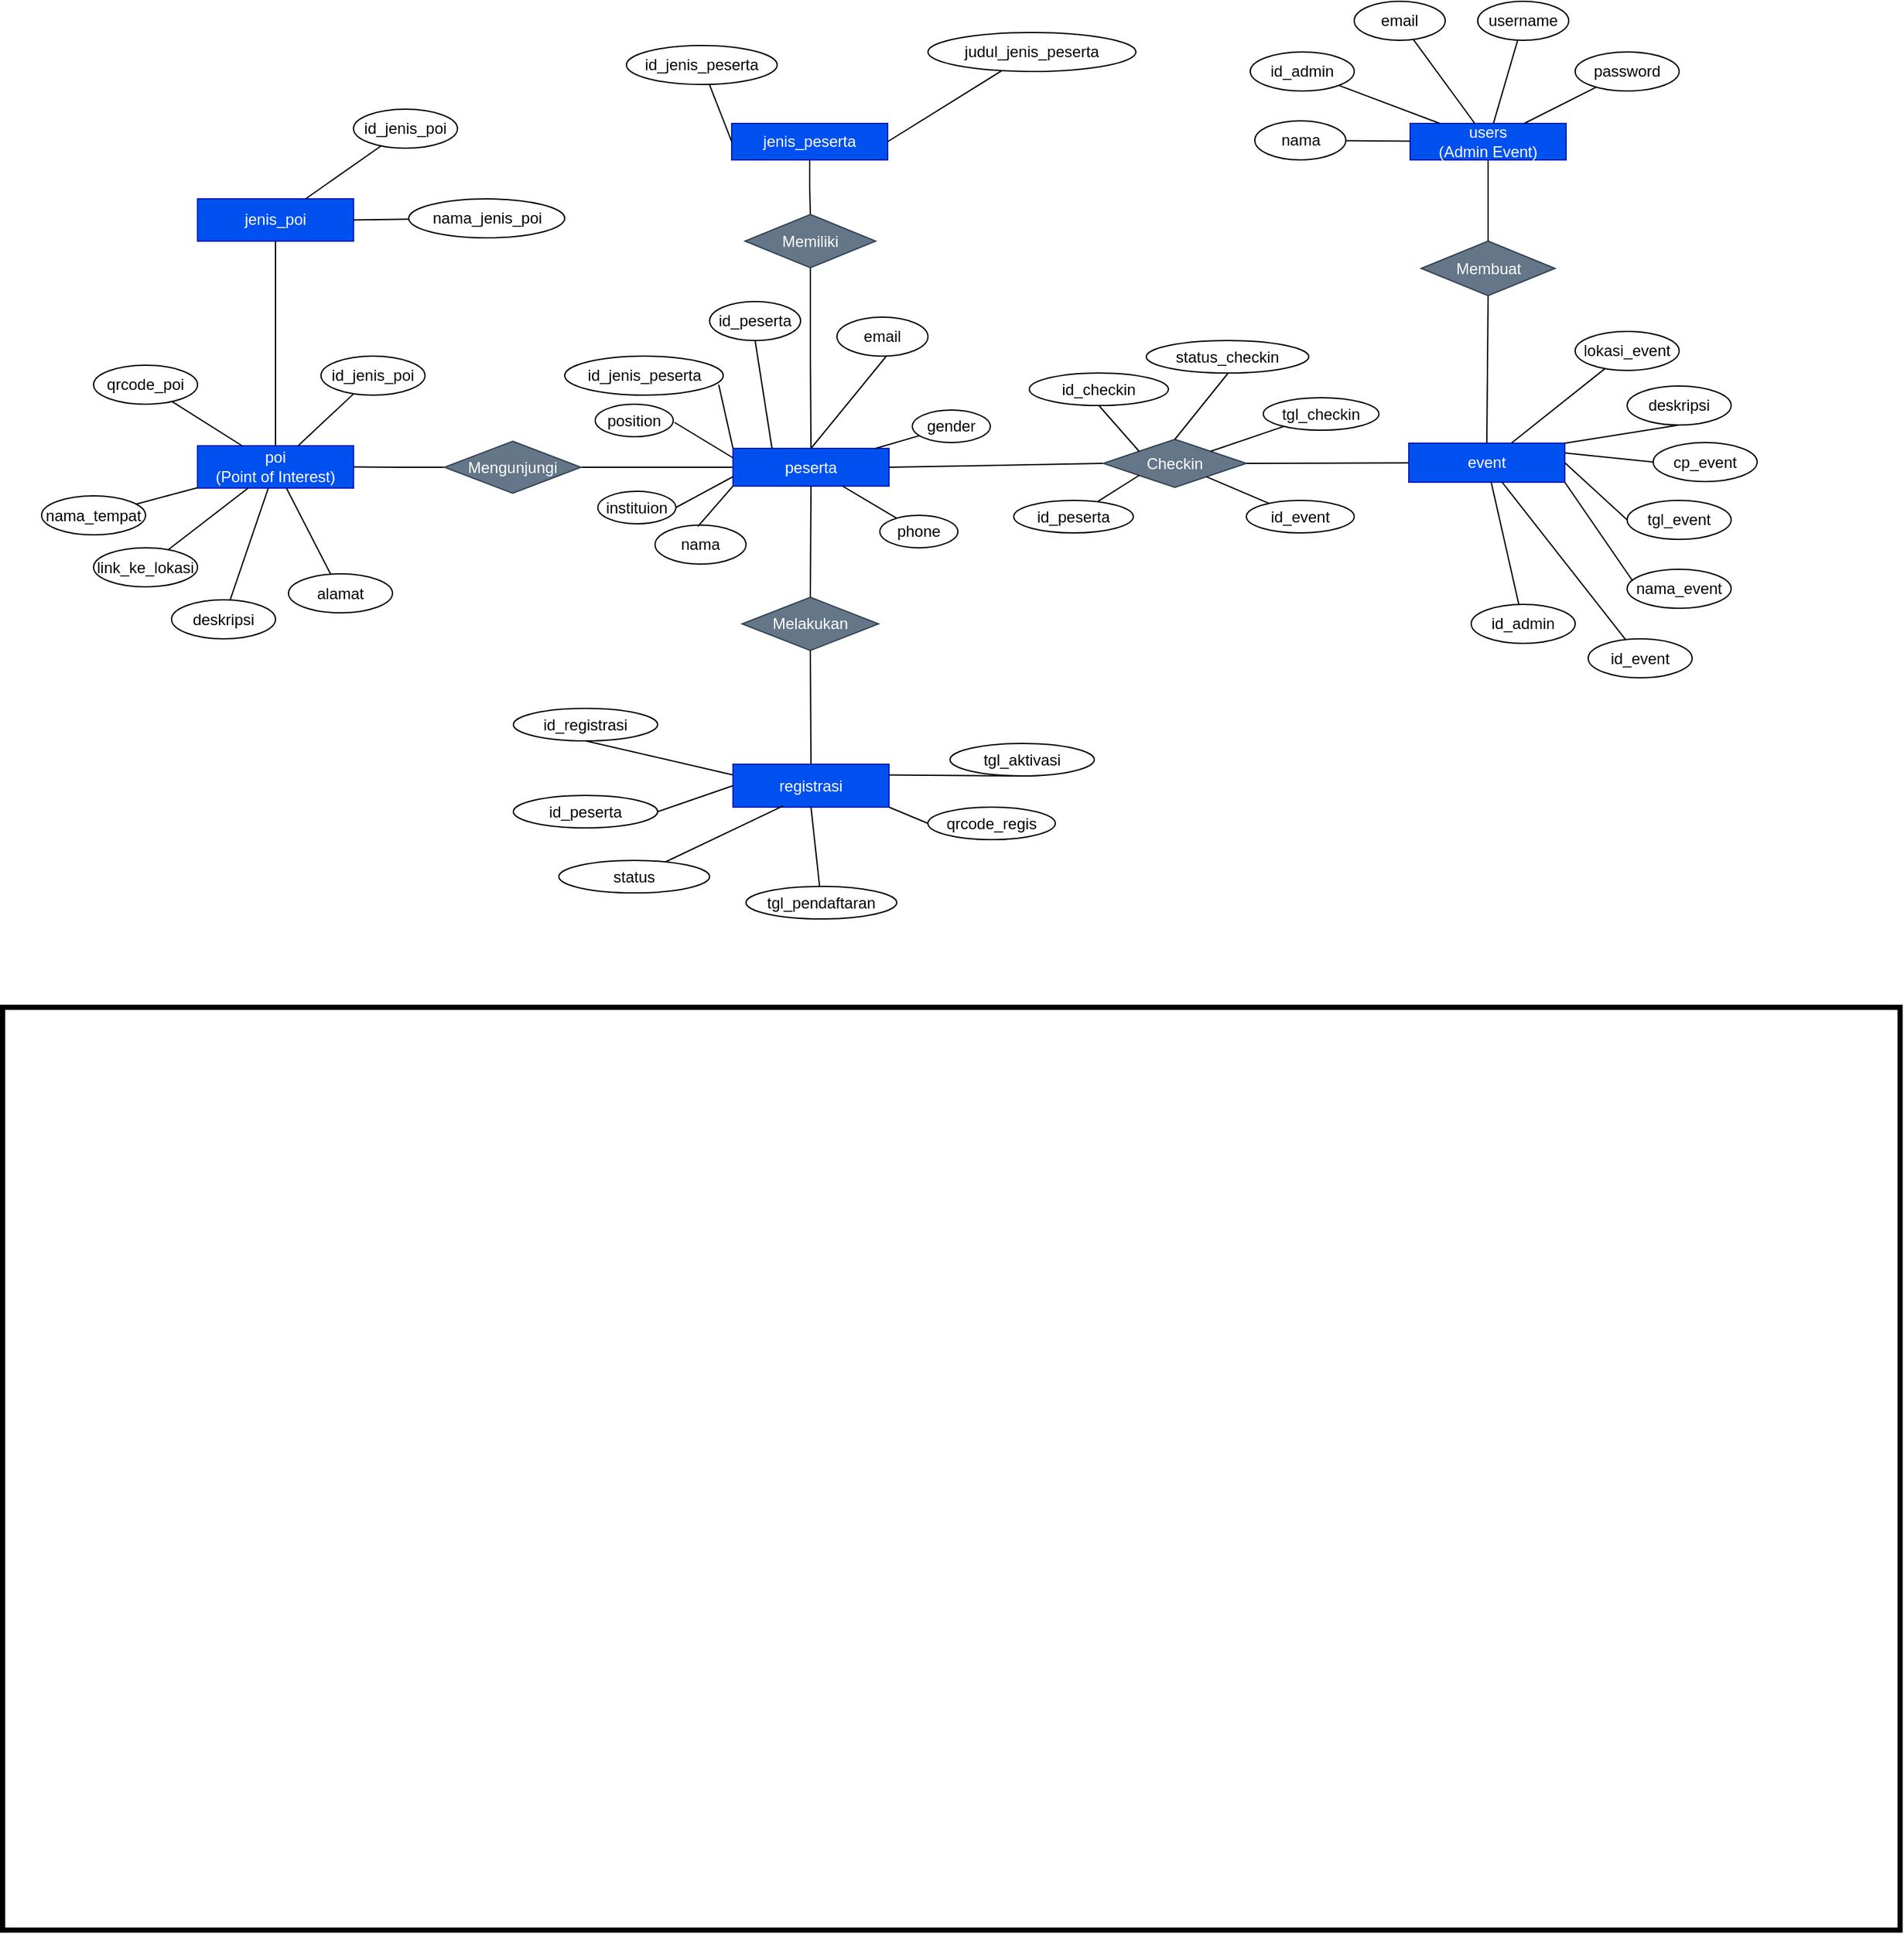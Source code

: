<mxfile version="28.0.7">
  <diagram name="Page-1" id="OKyLxdBVDZKnVGsT_s5w">
    <mxGraphModel dx="2264" dy="150" grid="1" gridSize="10" guides="1" tooltips="1" connect="1" arrows="1" fold="1" page="1" pageScale="1" pageWidth="850" pageHeight="1100" math="0" shadow="0">
      <root>
        <mxCell id="0" />
        <mxCell id="1" parent="0" />
        <mxCell id="aQkHbzhZn3qy7GX3IeXV-211" style="edgeStyle=orthogonalEdgeStyle;rounded=0;orthogonalLoop=1;jettySize=auto;html=1;entryX=1;entryY=0.5;entryDx=0;entryDy=0;endArrow=none;endFill=0;" parent="1" source="aQkHbzhZn3qy7GX3IeXV-92" target="aQkHbzhZn3qy7GX3IeXV-210" edge="1">
          <mxGeometry relative="1" as="geometry" />
        </mxCell>
        <mxCell id="aQkHbzhZn3qy7GX3IeXV-92" value="peserta" style="rounded=0;whiteSpace=wrap;html=1;fillColor=#0050ef;fontColor=#ffffff;strokeColor=#001DBC;" parent="1" vertex="1">
          <mxGeometry x="-188" y="1520" width="120" height="29" as="geometry" />
        </mxCell>
        <mxCell id="aQkHbzhZn3qy7GX3IeXV-93" value="registrasi" style="rounded=0;whiteSpace=wrap;html=1;fillColor=#0050ef;fontColor=#ffffff;strokeColor=#001DBC;" parent="1" vertex="1">
          <mxGeometry x="-188" y="1763" width="120" height="33" as="geometry" />
        </mxCell>
        <mxCell id="aQkHbzhZn3qy7GX3IeXV-94" value="" style="endArrow=none;html=1;rounded=0;entryX=0;entryY=0.5;entryDx=0;entryDy=0;exitX=1;exitY=0.5;exitDx=0;exitDy=0;" parent="1" source="aQkHbzhZn3qy7GX3IeXV-92" target="aQkHbzhZn3qy7GX3IeXV-101" edge="1">
          <mxGeometry width="50" height="50" relative="1" as="geometry">
            <mxPoint x="-68" y="1519" as="sourcePoint" />
            <mxPoint x="9" y="1512" as="targetPoint" />
          </mxGeometry>
        </mxCell>
        <mxCell id="aQkHbzhZn3qy7GX3IeXV-95" value="id_peserta" style="ellipse;whiteSpace=wrap;html=1;" parent="1" vertex="1">
          <mxGeometry x="-206" y="1407" width="70" height="30" as="geometry" />
        </mxCell>
        <mxCell id="aQkHbzhZn3qy7GX3IeXV-96" value="nama" style="ellipse;whiteSpace=wrap;html=1;" parent="1" vertex="1">
          <mxGeometry x="-248" y="1579" width="70" height="30" as="geometry" />
        </mxCell>
        <mxCell id="aQkHbzhZn3qy7GX3IeXV-97" value="email" style="ellipse;whiteSpace=wrap;html=1;" parent="1" vertex="1">
          <mxGeometry x="-108" y="1419" width="70" height="30" as="geometry" />
        </mxCell>
        <mxCell id="aQkHbzhZn3qy7GX3IeXV-98" value="" style="endArrow=none;html=1;rounded=0;exitX=0.25;exitY=0;exitDx=0;exitDy=0;entryX=0.5;entryY=1;entryDx=0;entryDy=0;" parent="1" source="aQkHbzhZn3qy7GX3IeXV-92" target="aQkHbzhZn3qy7GX3IeXV-95" edge="1">
          <mxGeometry width="50" height="50" relative="1" as="geometry">
            <mxPoint x="-238" y="1499" as="sourcePoint" />
            <mxPoint x="-188" y="1449" as="targetPoint" />
          </mxGeometry>
        </mxCell>
        <mxCell id="aQkHbzhZn3qy7GX3IeXV-100" value="" style="endArrow=none;html=1;rounded=0;exitX=0.5;exitY=0;exitDx=0;exitDy=0;" parent="1" source="aQkHbzhZn3qy7GX3IeXV-92" edge="1">
          <mxGeometry width="50" height="50" relative="1" as="geometry">
            <mxPoint x="-110" y="1489" as="sourcePoint" />
            <mxPoint x="-70" y="1449" as="targetPoint" />
          </mxGeometry>
        </mxCell>
        <mxCell id="aQkHbzhZn3qy7GX3IeXV-101" value="Checkin" style="rhombus;whiteSpace=wrap;html=1;fillColor=#647687;fontColor=#ffffff;strokeColor=#314354;" parent="1" vertex="1">
          <mxGeometry x="97" y="1513" width="110" height="37" as="geometry" />
        </mxCell>
        <mxCell id="aQkHbzhZn3qy7GX3IeXV-102" value="event" style="rounded=0;whiteSpace=wrap;html=1;fillColor=#0050ef;fontColor=#ffffff;strokeColor=#001DBC;" parent="1" vertex="1">
          <mxGeometry x="332" y="1516" width="120" height="30" as="geometry" />
        </mxCell>
        <mxCell id="aQkHbzhZn3qy7GX3IeXV-103" value="instituion" style="ellipse;whiteSpace=wrap;html=1;" parent="1" vertex="1">
          <mxGeometry x="-292" y="1553" width="60" height="25" as="geometry" />
        </mxCell>
        <mxCell id="aQkHbzhZn3qy7GX3IeXV-104" value="position" style="ellipse;whiteSpace=wrap;html=1;" parent="1" vertex="1">
          <mxGeometry x="-294" y="1486" width="60" height="25" as="geometry" />
        </mxCell>
        <mxCell id="aQkHbzhZn3qy7GX3IeXV-105" value="Membuat" style="rhombus;whiteSpace=wrap;html=1;fillColor=#647687;fontColor=#ffffff;strokeColor=#314354;" parent="1" vertex="1">
          <mxGeometry x="341.5" y="1360.5" width="103" height="42" as="geometry" />
        </mxCell>
        <mxCell id="aQkHbzhZn3qy7GX3IeXV-177" style="rounded=0;orthogonalLoop=1;jettySize=auto;html=1;endArrow=none;endFill=0;" parent="1" source="aQkHbzhZn3qy7GX3IeXV-106" target="aQkHbzhZn3qy7GX3IeXV-102" edge="1">
          <mxGeometry relative="1" as="geometry" />
        </mxCell>
        <mxCell id="aQkHbzhZn3qy7GX3IeXV-106" value="id_event" style="ellipse;whiteSpace=wrap;html=1;" parent="1" vertex="1">
          <mxGeometry x="470" y="1666.5" width="80" height="30" as="geometry" />
        </mxCell>
        <mxCell id="aQkHbzhZn3qy7GX3IeXV-107" value="nama_event" style="ellipse;whiteSpace=wrap;html=1;" parent="1" vertex="1">
          <mxGeometry x="500" y="1613" width="80" height="30" as="geometry" />
        </mxCell>
        <mxCell id="aQkHbzhZn3qy7GX3IeXV-108" value="tgl_event" style="ellipse;whiteSpace=wrap;html=1;" parent="1" vertex="1">
          <mxGeometry x="500" y="1560" width="80" height="30" as="geometry" />
        </mxCell>
        <mxCell id="aQkHbzhZn3qy7GX3IeXV-180" style="rounded=0;orthogonalLoop=1;jettySize=auto;html=1;endArrow=none;endFill=0;" parent="1" source="aQkHbzhZn3qy7GX3IeXV-109" target="aQkHbzhZn3qy7GX3IeXV-102" edge="1">
          <mxGeometry relative="1" as="geometry" />
        </mxCell>
        <mxCell id="aQkHbzhZn3qy7GX3IeXV-109" value="lokasi_event" style="ellipse;whiteSpace=wrap;html=1;" parent="1" vertex="1">
          <mxGeometry x="460" y="1430" width="80" height="30" as="geometry" />
        </mxCell>
        <mxCell id="aQkHbzhZn3qy7GX3IeXV-110" value="deskripsi" style="ellipse;whiteSpace=wrap;html=1;" parent="1" vertex="1">
          <mxGeometry x="500" y="1472" width="80" height="30" as="geometry" />
        </mxCell>
        <mxCell id="aQkHbzhZn3qy7GX3IeXV-111" value="cp_event" style="ellipse;whiteSpace=wrap;html=1;" parent="1" vertex="1">
          <mxGeometry x="520" y="1515.5" width="80" height="30" as="geometry" />
        </mxCell>
        <mxCell id="aQkHbzhZn3qy7GX3IeXV-112" value="" style="endArrow=none;html=1;rounded=0;entryX=0.5;entryY=1;entryDx=0;entryDy=0;exitX=1;exitY=0;exitDx=0;exitDy=0;" parent="1" source="aQkHbzhZn3qy7GX3IeXV-102" target="aQkHbzhZn3qy7GX3IeXV-110" edge="1">
          <mxGeometry width="50" height="50" relative="1" as="geometry">
            <mxPoint x="437" y="1524" as="sourcePoint" />
            <mxPoint x="487" y="1474" as="targetPoint" />
          </mxGeometry>
        </mxCell>
        <mxCell id="aQkHbzhZn3qy7GX3IeXV-191" style="rounded=0;orthogonalLoop=1;jettySize=auto;html=1;endArrow=none;endFill=0;" parent="1" source="aQkHbzhZn3qy7GX3IeXV-113" target="aQkHbzhZn3qy7GX3IeXV-92" edge="1">
          <mxGeometry relative="1" as="geometry" />
        </mxCell>
        <mxCell id="aQkHbzhZn3qy7GX3IeXV-113" value="gender" style="ellipse;whiteSpace=wrap;html=1;" parent="1" vertex="1">
          <mxGeometry x="-50" y="1490.5" width="60" height="25" as="geometry" />
        </mxCell>
        <mxCell id="aQkHbzhZn3qy7GX3IeXV-114" value="tgl_aktivasi" style="ellipse;whiteSpace=wrap;html=1;" parent="1" vertex="1">
          <mxGeometry x="-21" y="1747" width="111" height="25" as="geometry" />
        </mxCell>
        <mxCell id="aQkHbzhZn3qy7GX3IeXV-208" style="rounded=0;orthogonalLoop=1;jettySize=auto;html=1;endArrow=none;endFill=0;" parent="1" source="aQkHbzhZn3qy7GX3IeXV-115" target="aQkHbzhZn3qy7GX3IeXV-92" edge="1">
          <mxGeometry relative="1" as="geometry" />
        </mxCell>
        <mxCell id="aQkHbzhZn3qy7GX3IeXV-115" value="phone" style="ellipse;whiteSpace=wrap;html=1;" parent="1" vertex="1">
          <mxGeometry x="-75" y="1571.5" width="60" height="25" as="geometry" />
        </mxCell>
        <mxCell id="aQkHbzhZn3qy7GX3IeXV-116" value="" style="endArrow=none;html=1;rounded=0;exitX=1;exitY=0.25;exitDx=0;exitDy=0;entryX=0.5;entryY=1;entryDx=0;entryDy=0;" parent="1" source="aQkHbzhZn3qy7GX3IeXV-93" target="aQkHbzhZn3qy7GX3IeXV-114" edge="1">
          <mxGeometry width="50" height="50" relative="1" as="geometry">
            <mxPoint x="-74" y="1890" as="sourcePoint" />
            <mxPoint x="-24" y="1840" as="targetPoint" />
          </mxGeometry>
        </mxCell>
        <mxCell id="aQkHbzhZn3qy7GX3IeXV-176" style="edgeStyle=orthogonalEdgeStyle;rounded=0;orthogonalLoop=1;jettySize=auto;html=1;endArrow=none;endFill=0;" parent="1" source="aQkHbzhZn3qy7GX3IeXV-117" target="aQkHbzhZn3qy7GX3IeXV-105" edge="1">
          <mxGeometry relative="1" as="geometry" />
        </mxCell>
        <mxCell id="aQkHbzhZn3qy7GX3IeXV-117" value="users&lt;br&gt;(Admin Event)" style="rounded=0;whiteSpace=wrap;html=1;fillColor=#0050ef;fontColor=#ffffff;strokeColor=#001DBC;" parent="1" vertex="1">
          <mxGeometry x="333" y="1270" width="120" height="28" as="geometry" />
        </mxCell>
        <mxCell id="aQkHbzhZn3qy7GX3IeXV-188" style="rounded=0;orthogonalLoop=1;jettySize=auto;html=1;endArrow=none;endFill=0;" parent="1" source="aQkHbzhZn3qy7GX3IeXV-118" target="aQkHbzhZn3qy7GX3IeXV-117" edge="1">
          <mxGeometry relative="1" as="geometry" />
        </mxCell>
        <mxCell id="aQkHbzhZn3qy7GX3IeXV-118" value="id_admin" style="ellipse;whiteSpace=wrap;html=1;" parent="1" vertex="1">
          <mxGeometry x="210" y="1215" width="80" height="30" as="geometry" />
        </mxCell>
        <mxCell id="aQkHbzhZn3qy7GX3IeXV-186" style="rounded=0;orthogonalLoop=1;jettySize=auto;html=1;endArrow=none;endFill=0;" parent="1" source="aQkHbzhZn3qy7GX3IeXV-119" target="aQkHbzhZn3qy7GX3IeXV-117" edge="1">
          <mxGeometry relative="1" as="geometry" />
        </mxCell>
        <mxCell id="aQkHbzhZn3qy7GX3IeXV-119" value="username" style="ellipse;whiteSpace=wrap;html=1;" parent="1" vertex="1">
          <mxGeometry x="385" y="1176" width="70" height="30" as="geometry" />
        </mxCell>
        <mxCell id="aQkHbzhZn3qy7GX3IeXV-185" style="rounded=0;orthogonalLoop=1;jettySize=auto;html=1;endArrow=none;endFill=0;" parent="1" source="aQkHbzhZn3qy7GX3IeXV-120" target="aQkHbzhZn3qy7GX3IeXV-117" edge="1">
          <mxGeometry relative="1" as="geometry" />
        </mxCell>
        <mxCell id="aQkHbzhZn3qy7GX3IeXV-120" value="password" style="ellipse;whiteSpace=wrap;html=1;" parent="1" vertex="1">
          <mxGeometry x="460" y="1215" width="80" height="30" as="geometry" />
        </mxCell>
        <mxCell id="aQkHbzhZn3qy7GX3IeXV-189" style="rounded=0;orthogonalLoop=1;jettySize=auto;html=1;endArrow=none;endFill=0;" parent="1" source="aQkHbzhZn3qy7GX3IeXV-121" target="aQkHbzhZn3qy7GX3IeXV-117" edge="1">
          <mxGeometry relative="1" as="geometry" />
        </mxCell>
        <mxCell id="aQkHbzhZn3qy7GX3IeXV-121" value="nama" style="ellipse;whiteSpace=wrap;html=1;" parent="1" vertex="1">
          <mxGeometry x="213.5" y="1268" width="70" height="30" as="geometry" />
        </mxCell>
        <mxCell id="aQkHbzhZn3qy7GX3IeXV-187" style="rounded=0;orthogonalLoop=1;jettySize=auto;html=1;endArrow=none;endFill=0;" parent="1" source="aQkHbzhZn3qy7GX3IeXV-122" target="aQkHbzhZn3qy7GX3IeXV-117" edge="1">
          <mxGeometry relative="1" as="geometry" />
        </mxCell>
        <mxCell id="aQkHbzhZn3qy7GX3IeXV-122" value="email" style="ellipse;whiteSpace=wrap;html=1;" parent="1" vertex="1">
          <mxGeometry x="290" y="1176" width="70" height="30" as="geometry" />
        </mxCell>
        <mxCell id="aQkHbzhZn3qy7GX3IeXV-128" value="" style="endArrow=none;html=1;rounded=0;entryX=0;entryY=0.5;entryDx=0;entryDy=0;exitX=1;exitY=0.5;exitDx=0;exitDy=0;" parent="1" source="aQkHbzhZn3qy7GX3IeXV-102" target="aQkHbzhZn3qy7GX3IeXV-108" edge="1">
          <mxGeometry width="50" height="50" relative="1" as="geometry">
            <mxPoint x="468" y="1494" as="sourcePoint" />
            <mxPoint x="518" y="1444" as="targetPoint" />
          </mxGeometry>
        </mxCell>
        <mxCell id="aQkHbzhZn3qy7GX3IeXV-129" value="" style="endArrow=none;html=1;rounded=0;entryX=0;entryY=0.5;entryDx=0;entryDy=0;exitX=1;exitY=0.25;exitDx=0;exitDy=0;" parent="1" source="aQkHbzhZn3qy7GX3IeXV-102" target="aQkHbzhZn3qy7GX3IeXV-111" edge="1">
          <mxGeometry width="50" height="50" relative="1" as="geometry">
            <mxPoint x="464" y="1494" as="sourcePoint" />
            <mxPoint x="514" y="1444" as="targetPoint" />
          </mxGeometry>
        </mxCell>
        <mxCell id="aQkHbzhZn3qy7GX3IeXV-131" value="qrcode_regis" style="ellipse;whiteSpace=wrap;html=1;" parent="1" vertex="1">
          <mxGeometry x="-38" y="1796" width="98" height="25" as="geometry" />
        </mxCell>
        <mxCell id="aQkHbzhZn3qy7GX3IeXV-181" style="rounded=0;orthogonalLoop=1;jettySize=auto;html=1;entryX=0;entryY=1;entryDx=0;entryDy=0;endArrow=none;endFill=0;" parent="1" source="aQkHbzhZn3qy7GX3IeXV-132" target="aQkHbzhZn3qy7GX3IeXV-101" edge="1">
          <mxGeometry relative="1" as="geometry" />
        </mxCell>
        <mxCell id="aQkHbzhZn3qy7GX3IeXV-132" value="id_peserta" style="ellipse;whiteSpace=wrap;html=1;" parent="1" vertex="1">
          <mxGeometry x="28" y="1560" width="92" height="25" as="geometry" />
        </mxCell>
        <mxCell id="aQkHbzhZn3qy7GX3IeXV-182" style="rounded=0;orthogonalLoop=1;jettySize=auto;html=1;endArrow=none;endFill=0;" parent="1" source="aQkHbzhZn3qy7GX3IeXV-133" target="aQkHbzhZn3qy7GX3IeXV-101" edge="1">
          <mxGeometry relative="1" as="geometry" />
        </mxCell>
        <mxCell id="aQkHbzhZn3qy7GX3IeXV-133" value="id_event" style="ellipse;whiteSpace=wrap;html=1;" parent="1" vertex="1">
          <mxGeometry x="207" y="1560" width="83" height="25" as="geometry" />
        </mxCell>
        <mxCell id="aQkHbzhZn3qy7GX3IeXV-134" value="id_checkin" style="ellipse;whiteSpace=wrap;html=1;" parent="1" vertex="1">
          <mxGeometry x="40" y="1462" width="107" height="25" as="geometry" />
        </mxCell>
        <mxCell id="aQkHbzhZn3qy7GX3IeXV-135" value="id_jenis_peserta" style="ellipse;whiteSpace=wrap;html=1;" parent="1" vertex="1">
          <mxGeometry x="-317.5" y="1449" width="122" height="30" as="geometry" />
        </mxCell>
        <mxCell id="aQkHbzhZn3qy7GX3IeXV-172" style="edgeStyle=orthogonalEdgeStyle;rounded=0;orthogonalLoop=1;jettySize=auto;html=1;entryX=0.5;entryY=0;entryDx=0;entryDy=0;endArrow=none;endFill=0;" parent="1" source="aQkHbzhZn3qy7GX3IeXV-136" target="aQkHbzhZn3qy7GX3IeXV-143" edge="1">
          <mxGeometry relative="1" as="geometry" />
        </mxCell>
        <mxCell id="aQkHbzhZn3qy7GX3IeXV-136" value="jenis_peserta" style="rounded=0;whiteSpace=wrap;html=1;fillColor=#0050ef;fontColor=#ffffff;strokeColor=#001DBC;" parent="1" vertex="1">
          <mxGeometry x="-189" y="1270" width="120" height="28" as="geometry" />
        </mxCell>
        <mxCell id="aQkHbzhZn3qy7GX3IeXV-137" value="tgl_pendaftaran" style="ellipse;whiteSpace=wrap;html=1;" parent="1" vertex="1">
          <mxGeometry x="-178" y="1857" width="116" height="25" as="geometry" />
        </mxCell>
        <mxCell id="aQkHbzhZn3qy7GX3IeXV-193" style="rounded=0;orthogonalLoop=1;jettySize=auto;html=1;entryX=1;entryY=0.5;entryDx=0;entryDy=0;endArrow=none;endFill=0;" parent="1" source="aQkHbzhZn3qy7GX3IeXV-138" target="aQkHbzhZn3qy7GX3IeXV-136" edge="1">
          <mxGeometry relative="1" as="geometry" />
        </mxCell>
        <mxCell id="aQkHbzhZn3qy7GX3IeXV-138" value="judul_jenis_peserta" style="ellipse;whiteSpace=wrap;html=1;" parent="1" vertex="1">
          <mxGeometry x="-38" y="1200" width="160" height="30" as="geometry" />
        </mxCell>
        <mxCell id="aQkHbzhZn3qy7GX3IeXV-179" style="rounded=0;orthogonalLoop=1;jettySize=auto;html=1;entryX=0.321;entryY=0.973;entryDx=0;entryDy=0;endArrow=none;endFill=0;entryPerimeter=0;" parent="1" source="aQkHbzhZn3qy7GX3IeXV-139" target="aQkHbzhZn3qy7GX3IeXV-93" edge="1">
          <mxGeometry relative="1" as="geometry" />
        </mxCell>
        <mxCell id="aQkHbzhZn3qy7GX3IeXV-139" value="status" style="ellipse;whiteSpace=wrap;html=1;" parent="1" vertex="1">
          <mxGeometry x="-322" y="1837" width="116" height="25" as="geometry" />
        </mxCell>
        <mxCell id="aQkHbzhZn3qy7GX3IeXV-140" value="status_checkin" style="ellipse;whiteSpace=wrap;html=1;" parent="1" vertex="1">
          <mxGeometry x="130" y="1437" width="125" height="25" as="geometry" />
        </mxCell>
        <mxCell id="aQkHbzhZn3qy7GX3IeXV-141" value="tgl_checkin" style="ellipse;whiteSpace=wrap;html=1;" parent="1" vertex="1">
          <mxGeometry x="220" y="1481" width="89" height="25" as="geometry" />
        </mxCell>
        <mxCell id="aQkHbzhZn3qy7GX3IeXV-142" value="Melakukan" style="rhombus;whiteSpace=wrap;html=1;fillColor=#647687;fontColor=#ffffff;strokeColor=#314354;" parent="1" vertex="1">
          <mxGeometry x="-181" y="1634.5" width="105" height="41" as="geometry" />
        </mxCell>
        <mxCell id="aQkHbzhZn3qy7GX3IeXV-173" style="edgeStyle=orthogonalEdgeStyle;rounded=0;orthogonalLoop=1;jettySize=auto;html=1;entryX=0.5;entryY=0;entryDx=0;entryDy=0;endArrow=none;endFill=0;" parent="1" source="aQkHbzhZn3qy7GX3IeXV-143" target="aQkHbzhZn3qy7GX3IeXV-92" edge="1">
          <mxGeometry relative="1" as="geometry" />
        </mxCell>
        <mxCell id="aQkHbzhZn3qy7GX3IeXV-143" value="Memiliki" style="rhombus;whiteSpace=wrap;html=1;fillColor=#647687;fontColor=#ffffff;strokeColor=#314354;" parent="1" vertex="1">
          <mxGeometry x="-178.75" y="1340" width="100.5" height="41" as="geometry" />
        </mxCell>
        <mxCell id="aQkHbzhZn3qy7GX3IeXV-192" style="rounded=0;orthogonalLoop=1;jettySize=auto;html=1;entryX=0;entryY=0.5;entryDx=0;entryDy=0;endArrow=none;endFill=0;" parent="1" source="aQkHbzhZn3qy7GX3IeXV-144" target="aQkHbzhZn3qy7GX3IeXV-136" edge="1">
          <mxGeometry relative="1" as="geometry" />
        </mxCell>
        <mxCell id="aQkHbzhZn3qy7GX3IeXV-144" value="id_jenis_peserta" style="ellipse;whiteSpace=wrap;html=1;" parent="1" vertex="1">
          <mxGeometry x="-270" y="1210" width="116" height="30" as="geometry" />
        </mxCell>
        <mxCell id="aQkHbzhZn3qy7GX3IeXV-145" value="id_registrasi" style="ellipse;whiteSpace=wrap;html=1;" parent="1" vertex="1">
          <mxGeometry x="-357" y="1720" width="111" height="25" as="geometry" />
        </mxCell>
        <mxCell id="aQkHbzhZn3qy7GX3IeXV-146" value="id_peserta" style="ellipse;whiteSpace=wrap;html=1;" parent="1" vertex="1">
          <mxGeometry x="-357" y="1787" width="111" height="25" as="geometry" />
        </mxCell>
        <mxCell id="aQkHbzhZn3qy7GX3IeXV-150" value="" style="endArrow=none;html=1;rounded=0;exitX=0;exitY=0;exitDx=0;exitDy=0;" parent="1" source="aQkHbzhZn3qy7GX3IeXV-92" edge="1">
          <mxGeometry width="50" height="50" relative="1" as="geometry">
            <mxPoint x="-249" y="1521" as="sourcePoint" />
            <mxPoint x="-199" y="1471" as="targetPoint" />
          </mxGeometry>
        </mxCell>
        <mxCell id="aQkHbzhZn3qy7GX3IeXV-151" value="" style="endArrow=none;html=1;rounded=0;entryX=0;entryY=0.25;entryDx=0;entryDy=0;" parent="1" target="aQkHbzhZn3qy7GX3IeXV-92" edge="1">
          <mxGeometry width="50" height="50" relative="1" as="geometry">
            <mxPoint x="-233" y="1500" as="sourcePoint" />
            <mxPoint x="-183" y="1450" as="targetPoint" />
          </mxGeometry>
        </mxCell>
        <mxCell id="aQkHbzhZn3qy7GX3IeXV-153" value="" style="endArrow=none;html=1;rounded=0;exitX=1;exitY=0.5;exitDx=0;exitDy=0;entryX=0;entryY=0.75;entryDx=0;entryDy=0;" parent="1" source="aQkHbzhZn3qy7GX3IeXV-103" target="aQkHbzhZn3qy7GX3IeXV-92" edge="1">
          <mxGeometry width="50" height="50" relative="1" as="geometry">
            <mxPoint x="-224" y="1585" as="sourcePoint" />
            <mxPoint x="-174" y="1535" as="targetPoint" />
          </mxGeometry>
        </mxCell>
        <mxCell id="aQkHbzhZn3qy7GX3IeXV-154" value="" style="endArrow=none;html=1;rounded=0;entryX=0;entryY=1;entryDx=0;entryDy=0;" parent="1" target="aQkHbzhZn3qy7GX3IeXV-92" edge="1">
          <mxGeometry width="50" height="50" relative="1" as="geometry">
            <mxPoint x="-215" y="1580" as="sourcePoint" />
            <mxPoint x="-165" y="1530" as="targetPoint" />
          </mxGeometry>
        </mxCell>
        <mxCell id="aQkHbzhZn3qy7GX3IeXV-155" value="" style="endArrow=none;html=1;rounded=0;exitX=0.5;exitY=0;exitDx=0;exitDy=0;entryX=0.5;entryY=1;entryDx=0;entryDy=0;" parent="1" source="aQkHbzhZn3qy7GX3IeXV-142" target="aQkHbzhZn3qy7GX3IeXV-92" edge="1">
          <mxGeometry width="50" height="50" relative="1" as="geometry">
            <mxPoint x="-175" y="1601" as="sourcePoint" />
            <mxPoint x="-125" y="1551" as="targetPoint" />
          </mxGeometry>
        </mxCell>
        <mxCell id="aQkHbzhZn3qy7GX3IeXV-156" value="" style="endArrow=none;html=1;rounded=0;exitX=0.5;exitY=0;exitDx=0;exitDy=0;entryX=0.5;entryY=1;entryDx=0;entryDy=0;" parent="1" source="aQkHbzhZn3qy7GX3IeXV-93" target="aQkHbzhZn3qy7GX3IeXV-142" edge="1">
          <mxGeometry width="50" height="50" relative="1" as="geometry">
            <mxPoint x="-174" y="1747" as="sourcePoint" />
            <mxPoint x="-124" y="1697" as="targetPoint" />
          </mxGeometry>
        </mxCell>
        <mxCell id="aQkHbzhZn3qy7GX3IeXV-158" value="" style="endArrow=none;html=1;rounded=0;exitX=0.5;exitY=0;exitDx=0;exitDy=0;entryX=0.5;entryY=1;entryDx=0;entryDy=0;" parent="1" source="aQkHbzhZn3qy7GX3IeXV-102" target="aQkHbzhZn3qy7GX3IeXV-105" edge="1">
          <mxGeometry width="50" height="50" relative="1" as="geometry">
            <mxPoint x="350" y="1406" as="sourcePoint" />
            <mxPoint x="400" y="1356" as="targetPoint" />
          </mxGeometry>
        </mxCell>
        <mxCell id="aQkHbzhZn3qy7GX3IeXV-159" value="" style="endArrow=none;html=1;rounded=0;entryX=0;entryY=0.5;entryDx=0;entryDy=0;exitX=1;exitY=1;exitDx=0;exitDy=0;" parent="1" source="aQkHbzhZn3qy7GX3IeXV-93" target="aQkHbzhZn3qy7GX3IeXV-131" edge="1">
          <mxGeometry width="50" height="50" relative="1" as="geometry">
            <mxPoint x="-66" y="1879" as="sourcePoint" />
            <mxPoint x="-16" y="1829" as="targetPoint" />
          </mxGeometry>
        </mxCell>
        <mxCell id="aQkHbzhZn3qy7GX3IeXV-160" value="" style="endArrow=none;html=1;rounded=0;entryX=0;entryY=0.25;entryDx=0;entryDy=0;exitX=0.5;exitY=1;exitDx=0;exitDy=0;" parent="1" source="aQkHbzhZn3qy7GX3IeXV-145" target="aQkHbzhZn3qy7GX3IeXV-93" edge="1">
          <mxGeometry width="50" height="50" relative="1" as="geometry">
            <mxPoint x="-221" y="1811" as="sourcePoint" />
            <mxPoint x="-171" y="1761" as="targetPoint" />
          </mxGeometry>
        </mxCell>
        <mxCell id="aQkHbzhZn3qy7GX3IeXV-161" value="" style="endArrow=none;html=1;rounded=0;entryX=0;entryY=0.5;entryDx=0;entryDy=0;exitX=1;exitY=0.5;exitDx=0;exitDy=0;" parent="1" source="aQkHbzhZn3qy7GX3IeXV-146" target="aQkHbzhZn3qy7GX3IeXV-93" edge="1">
          <mxGeometry width="50" height="50" relative="1" as="geometry">
            <mxPoint x="-236" y="1889" as="sourcePoint" />
            <mxPoint x="-186" y="1839" as="targetPoint" />
          </mxGeometry>
        </mxCell>
        <mxCell id="aQkHbzhZn3qy7GX3IeXV-165" value="" style="endArrow=none;html=1;rounded=0;exitX=1;exitY=1;exitDx=0;exitDy=0;entryX=0.053;entryY=0.3;entryDx=0;entryDy=0;entryPerimeter=0;" parent="1" source="aQkHbzhZn3qy7GX3IeXV-102" target="aQkHbzhZn3qy7GX3IeXV-107" edge="1">
          <mxGeometry width="50" height="50" relative="1" as="geometry">
            <mxPoint x="453" y="1633" as="sourcePoint" />
            <mxPoint x="503" y="1583" as="targetPoint" />
          </mxGeometry>
        </mxCell>
        <mxCell id="aQkHbzhZn3qy7GX3IeXV-166" value="" style="endArrow=none;html=1;rounded=0;exitX=1;exitY=0.5;exitDx=0;exitDy=0;" parent="1" source="aQkHbzhZn3qy7GX3IeXV-101" target="aQkHbzhZn3qy7GX3IeXV-102" edge="1">
          <mxGeometry width="50" height="50" relative="1" as="geometry">
            <mxPoint x="276" y="1522" as="sourcePoint" />
            <mxPoint x="326" y="1472" as="targetPoint" />
          </mxGeometry>
        </mxCell>
        <mxCell id="aQkHbzhZn3qy7GX3IeXV-167" value="" style="endArrow=none;html=1;rounded=0;exitX=0;exitY=0;exitDx=0;exitDy=0;entryX=0.5;entryY=1;entryDx=0;entryDy=0;" parent="1" source="aQkHbzhZn3qy7GX3IeXV-101" target="aQkHbzhZn3qy7GX3IeXV-134" edge="1">
          <mxGeometry width="50" height="50" relative="1" as="geometry">
            <mxPoint x="22" y="1539" as="sourcePoint" />
            <mxPoint x="72" y="1489" as="targetPoint" />
          </mxGeometry>
        </mxCell>
        <mxCell id="aQkHbzhZn3qy7GX3IeXV-168" value="" style="endArrow=none;html=1;rounded=0;exitX=0.5;exitY=0;exitDx=0;exitDy=0;" parent="1" source="aQkHbzhZn3qy7GX3IeXV-101" edge="1">
          <mxGeometry width="50" height="50" relative="1" as="geometry">
            <mxPoint x="143" y="1512" as="sourcePoint" />
            <mxPoint x="193" y="1462" as="targetPoint" />
          </mxGeometry>
        </mxCell>
        <mxCell id="aQkHbzhZn3qy7GX3IeXV-174" style="rounded=0;orthogonalLoop=1;jettySize=auto;html=1;entryX=1;entryY=0;entryDx=0;entryDy=0;endArrow=none;endFill=0;" parent="1" source="aQkHbzhZn3qy7GX3IeXV-141" target="aQkHbzhZn3qy7GX3IeXV-101" edge="1">
          <mxGeometry relative="1" as="geometry" />
        </mxCell>
        <mxCell id="aQkHbzhZn3qy7GX3IeXV-178" style="rounded=0;orthogonalLoop=1;jettySize=auto;html=1;entryX=0.5;entryY=1;entryDx=0;entryDy=0;endArrow=none;endFill=0;" parent="1" source="aQkHbzhZn3qy7GX3IeXV-137" target="aQkHbzhZn3qy7GX3IeXV-93" edge="1">
          <mxGeometry relative="1" as="geometry" />
        </mxCell>
        <mxCell id="aQkHbzhZn3qy7GX3IeXV-196" style="rounded=0;orthogonalLoop=1;jettySize=auto;html=1;endArrow=none;endFill=0;" parent="1" source="aQkHbzhZn3qy7GX3IeXV-198" target="aQkHbzhZn3qy7GX3IeXV-205" edge="1">
          <mxGeometry relative="1" as="geometry" />
        </mxCell>
        <mxCell id="aQkHbzhZn3qy7GX3IeXV-197" style="rounded=0;orthogonalLoop=1;jettySize=auto;html=1;endArrow=none;endFill=0;" parent="1" source="aQkHbzhZn3qy7GX3IeXV-198" target="aQkHbzhZn3qy7GX3IeXV-202" edge="1">
          <mxGeometry relative="1" as="geometry" />
        </mxCell>
        <mxCell id="IOAqLU0pexoYled3e8QW-2" style="edgeStyle=orthogonalEdgeStyle;rounded=0;orthogonalLoop=1;jettySize=auto;html=1;endArrow=none;endFill=0;" edge="1" parent="1" source="aQkHbzhZn3qy7GX3IeXV-198" target="IOAqLU0pexoYled3e8QW-1">
          <mxGeometry relative="1" as="geometry" />
        </mxCell>
        <mxCell id="aQkHbzhZn3qy7GX3IeXV-198" value="poi&lt;div&gt;(Point of Interest)&lt;/div&gt;" style="rounded=0;whiteSpace=wrap;html=1;fillColor=#0050ef;strokeColor=#001DBC;fontColor=#ffffff;" parent="1" vertex="1">
          <mxGeometry x="-600" y="1518" width="120" height="32.5" as="geometry" />
        </mxCell>
        <mxCell id="aQkHbzhZn3qy7GX3IeXV-200" style="rounded=0;orthogonalLoop=1;jettySize=auto;html=1;endArrow=none;endFill=0;" parent="1" source="aQkHbzhZn3qy7GX3IeXV-201" target="aQkHbzhZn3qy7GX3IeXV-198" edge="1">
          <mxGeometry relative="1" as="geometry" />
        </mxCell>
        <mxCell id="aQkHbzhZn3qy7GX3IeXV-201" value="nama_tempat" style="ellipse;whiteSpace=wrap;html=1;" parent="1" vertex="1">
          <mxGeometry x="-720" y="1556.5" width="80" height="30" as="geometry" />
        </mxCell>
        <mxCell id="aQkHbzhZn3qy7GX3IeXV-202" value="deskripsi" style="ellipse;whiteSpace=wrap;html=1;" parent="1" vertex="1">
          <mxGeometry x="-620" y="1636.5" width="80" height="30" as="geometry" />
        </mxCell>
        <mxCell id="aQkHbzhZn3qy7GX3IeXV-203" style="rounded=0;orthogonalLoop=1;jettySize=auto;html=1;endArrow=none;endFill=0;" parent="1" source="aQkHbzhZn3qy7GX3IeXV-204" target="aQkHbzhZn3qy7GX3IeXV-198" edge="1">
          <mxGeometry relative="1" as="geometry" />
        </mxCell>
        <mxCell id="aQkHbzhZn3qy7GX3IeXV-204" value="link_ke_lokasi" style="ellipse;whiteSpace=wrap;html=1;" parent="1" vertex="1">
          <mxGeometry x="-680" y="1596.5" width="80" height="30" as="geometry" />
        </mxCell>
        <mxCell id="aQkHbzhZn3qy7GX3IeXV-205" value="alamat" style="ellipse;whiteSpace=wrap;html=1;" parent="1" vertex="1">
          <mxGeometry x="-530" y="1616.5" width="80" height="30" as="geometry" />
        </mxCell>
        <mxCell id="aQkHbzhZn3qy7GX3IeXV-206" style="rounded=0;orthogonalLoop=1;jettySize=auto;html=1;endArrow=none;endFill=0;" parent="1" source="aQkHbzhZn3qy7GX3IeXV-207" target="aQkHbzhZn3qy7GX3IeXV-198" edge="1">
          <mxGeometry relative="1" as="geometry" />
        </mxCell>
        <mxCell id="aQkHbzhZn3qy7GX3IeXV-207" value="qrcode_poi" style="ellipse;whiteSpace=wrap;html=1;" parent="1" vertex="1">
          <mxGeometry x="-680" y="1456" width="80" height="30" as="geometry" />
        </mxCell>
        <mxCell id="aQkHbzhZn3qy7GX3IeXV-212" style="edgeStyle=orthogonalEdgeStyle;rounded=0;orthogonalLoop=1;jettySize=auto;html=1;entryX=1;entryY=0.5;entryDx=0;entryDy=0;endArrow=none;endFill=0;" parent="1" source="aQkHbzhZn3qy7GX3IeXV-210" target="aQkHbzhZn3qy7GX3IeXV-198" edge="1">
          <mxGeometry relative="1" as="geometry" />
        </mxCell>
        <mxCell id="aQkHbzhZn3qy7GX3IeXV-210" value="Mengunjungi" style="rhombus;whiteSpace=wrap;html=1;fillColor=#647687;fontColor=#ffffff;strokeColor=#314354;" parent="1" vertex="1">
          <mxGeometry x="-410" y="1514.5" width="105" height="40" as="geometry" />
        </mxCell>
        <mxCell id="aQkHbzhZn3qy7GX3IeXV-214" style="rounded=0;orthogonalLoop=1;jettySize=auto;html=1;endArrow=none;endFill=0;" parent="1" source="aQkHbzhZn3qy7GX3IeXV-213" target="aQkHbzhZn3qy7GX3IeXV-102" edge="1">
          <mxGeometry relative="1" as="geometry" />
        </mxCell>
        <mxCell id="aQkHbzhZn3qy7GX3IeXV-213" value="id_admin" style="ellipse;whiteSpace=wrap;html=1;" parent="1" vertex="1">
          <mxGeometry x="380" y="1640" width="80" height="30" as="geometry" />
        </mxCell>
        <mxCell id="FbT8vNLd0DKLIoFuwbGO-2" style="rounded=0;orthogonalLoop=1;jettySize=auto;html=1;endArrow=none;endFill=0;" parent="1" source="FbT8vNLd0DKLIoFuwbGO-1" target="aQkHbzhZn3qy7GX3IeXV-198" edge="1">
          <mxGeometry relative="1" as="geometry" />
        </mxCell>
        <mxCell id="FbT8vNLd0DKLIoFuwbGO-1" value="id_jenis_poi" style="ellipse;whiteSpace=wrap;html=1;" parent="1" vertex="1">
          <mxGeometry x="-505" y="1449" width="80" height="30" as="geometry" />
        </mxCell>
        <mxCell id="FbT8vNLd0DKLIoFuwbGO-3" value="" style="rounded=0;whiteSpace=wrap;html=1;fillColor=none;strokeWidth=4;" parent="1" vertex="1">
          <mxGeometry x="-750" y="1950" width="1460" height="710" as="geometry" />
        </mxCell>
        <mxCell id="IOAqLU0pexoYled3e8QW-1" value="jenis_poi" style="rounded=0;whiteSpace=wrap;html=1;fillColor=#0050ef;strokeColor=#001DBC;fontColor=#ffffff;" vertex="1" parent="1">
          <mxGeometry x="-600" y="1328" width="120" height="32.5" as="geometry" />
        </mxCell>
        <mxCell id="IOAqLU0pexoYled3e8QW-4" style="rounded=0;orthogonalLoop=1;jettySize=auto;html=1;endArrow=none;endFill=0;" edge="1" parent="1" source="IOAqLU0pexoYled3e8QW-3" target="IOAqLU0pexoYled3e8QW-1">
          <mxGeometry relative="1" as="geometry" />
        </mxCell>
        <mxCell id="IOAqLU0pexoYled3e8QW-3" value="id_jenis_poi" style="ellipse;whiteSpace=wrap;html=1;" vertex="1" parent="1">
          <mxGeometry x="-480" y="1259" width="80" height="30" as="geometry" />
        </mxCell>
        <mxCell id="IOAqLU0pexoYled3e8QW-6" style="rounded=0;orthogonalLoop=1;jettySize=auto;html=1;entryX=1;entryY=0.5;entryDx=0;entryDy=0;endArrow=none;endFill=0;" edge="1" parent="1" source="IOAqLU0pexoYled3e8QW-5" target="IOAqLU0pexoYled3e8QW-1">
          <mxGeometry relative="1" as="geometry" />
        </mxCell>
        <mxCell id="IOAqLU0pexoYled3e8QW-5" value="nama_jenis_poi" style="ellipse;whiteSpace=wrap;html=1;" vertex="1" parent="1">
          <mxGeometry x="-437.5" y="1328" width="120" height="30" as="geometry" />
        </mxCell>
      </root>
    </mxGraphModel>
  </diagram>
</mxfile>
